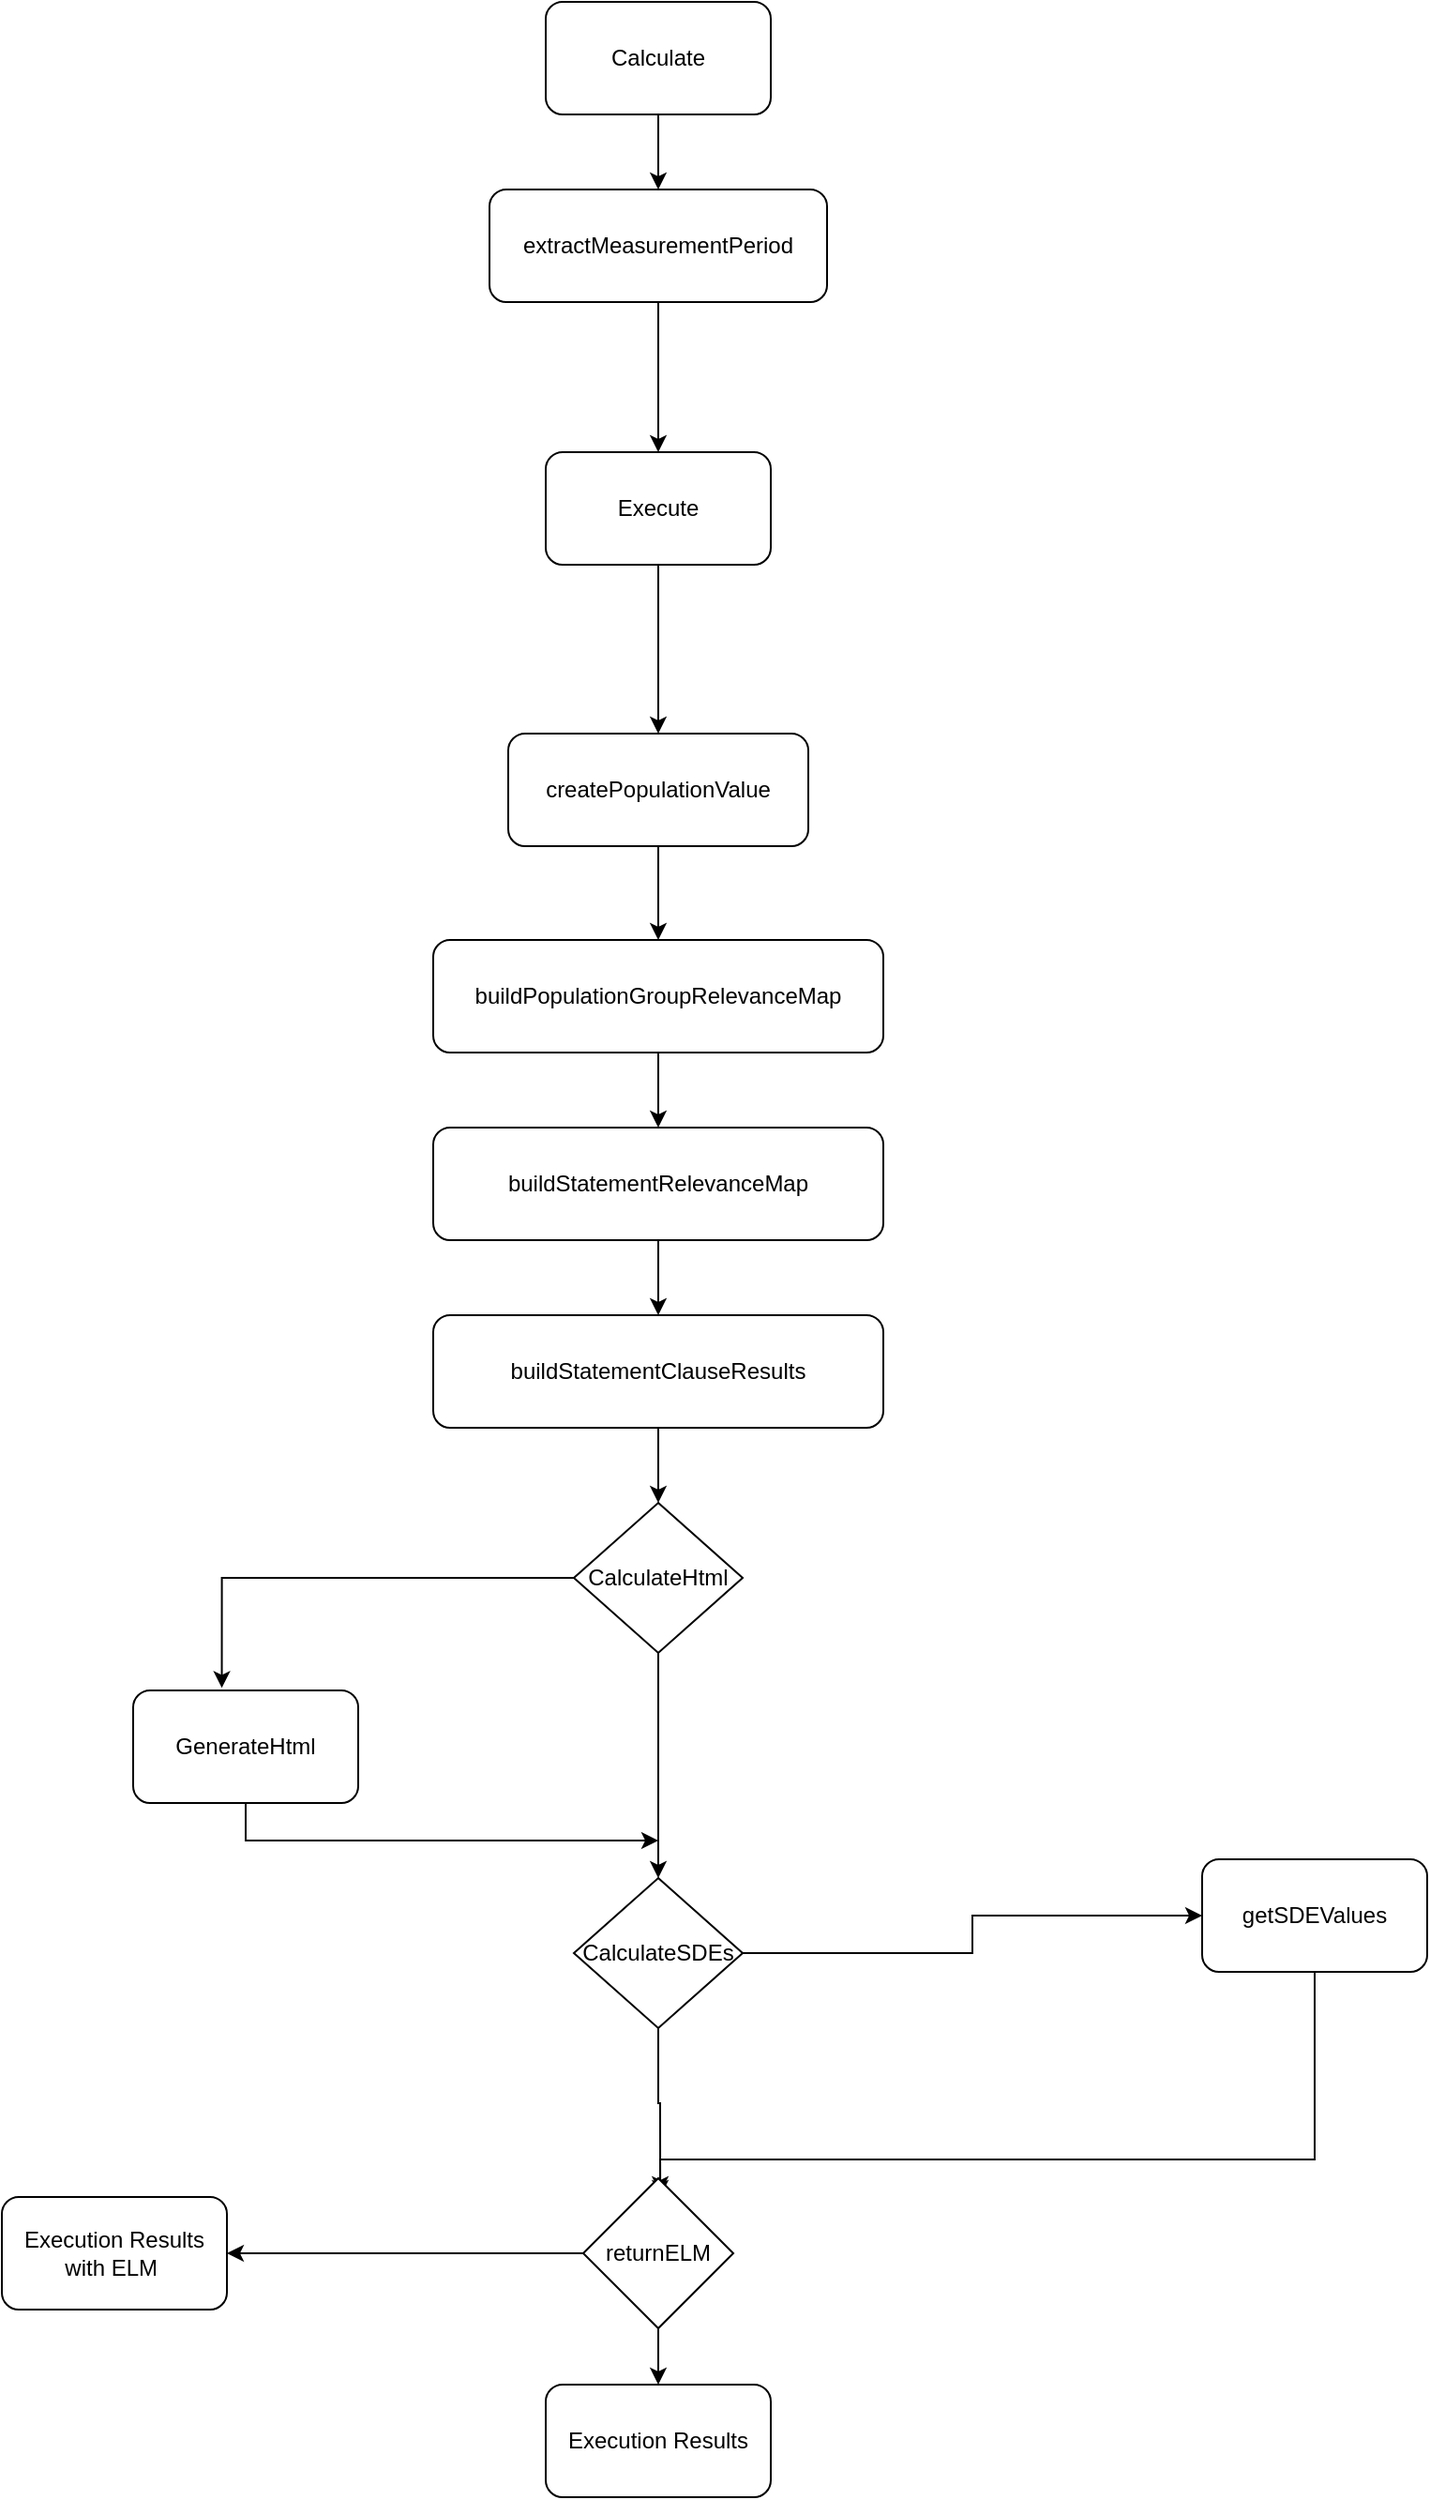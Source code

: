 <mxfile version="14.4.3" type="device"><diagram id="6dBHCjF64WQWSnDS-c6p" name="Page-1"><mxGraphModel dx="1662" dy="976" grid="1" gridSize="10" guides="1" tooltips="1" connect="1" arrows="1" fold="1" page="1" pageScale="1" pageWidth="980" pageHeight="1390" math="0" shadow="0"><root><mxCell id="0"/><mxCell id="1" parent="0"/><mxCell id="8i0pb2HfDnOaciioTn8r-1" value="" style="edgeStyle=orthogonalEdgeStyle;rounded=0;orthogonalLoop=1;jettySize=auto;html=1;" edge="1" parent="1" source="8i0pb2HfDnOaciioTn8r-2" target="8i0pb2HfDnOaciioTn8r-11"><mxGeometry relative="1" as="geometry"/></mxCell><mxCell id="8i0pb2HfDnOaciioTn8r-2" value="Calculate" style="rounded=1;whiteSpace=wrap;html=1;" vertex="1" parent="1"><mxGeometry x="330" y="10" width="120" height="60" as="geometry"/></mxCell><mxCell id="8i0pb2HfDnOaciioTn8r-3" style="edgeStyle=orthogonalEdgeStyle;rounded=0;orthogonalLoop=1;jettySize=auto;html=1;entryX=0.394;entryY=-0.022;entryDx=0;entryDy=0;entryPerimeter=0;" edge="1" parent="1" source="8i0pb2HfDnOaciioTn8r-5" target="8i0pb2HfDnOaciioTn8r-19"><mxGeometry relative="1" as="geometry"/></mxCell><mxCell id="8i0pb2HfDnOaciioTn8r-4" style="edgeStyle=orthogonalEdgeStyle;rounded=0;orthogonalLoop=1;jettySize=auto;html=1;entryX=0.5;entryY=0;entryDx=0;entryDy=0;" edge="1" parent="1" source="8i0pb2HfDnOaciioTn8r-5" target="8i0pb2HfDnOaciioTn8r-22"><mxGeometry relative="1" as="geometry"/></mxCell><mxCell id="8i0pb2HfDnOaciioTn8r-5" value="CalculateHtml" style="rhombus;whiteSpace=wrap;html=1;" vertex="1" parent="1"><mxGeometry x="345" y="810" width="90" height="80" as="geometry"/></mxCell><mxCell id="8i0pb2HfDnOaciioTn8r-6" value="" style="edgeStyle=orthogonalEdgeStyle;rounded=0;orthogonalLoop=1;jettySize=auto;html=1;" edge="1" parent="1" source="8i0pb2HfDnOaciioTn8r-7" target="8i0pb2HfDnOaciioTn8r-13"><mxGeometry relative="1" as="geometry"/></mxCell><mxCell id="8i0pb2HfDnOaciioTn8r-7" value="createPopulationValue" style="rounded=1;whiteSpace=wrap;html=1;" vertex="1" parent="1"><mxGeometry x="310" y="400" width="160" height="60" as="geometry"/></mxCell><mxCell id="8i0pb2HfDnOaciioTn8r-8" value="" style="edgeStyle=orthogonalEdgeStyle;rounded=0;orthogonalLoop=1;jettySize=auto;html=1;" edge="1" parent="1" source="8i0pb2HfDnOaciioTn8r-9" target="8i0pb2HfDnOaciioTn8r-7"><mxGeometry relative="1" as="geometry"/></mxCell><mxCell id="8i0pb2HfDnOaciioTn8r-9" value="Execute" style="rounded=1;whiteSpace=wrap;html=1;" vertex="1" parent="1"><mxGeometry x="330" y="250" width="120" height="60" as="geometry"/></mxCell><mxCell id="8i0pb2HfDnOaciioTn8r-10" value="" style="edgeStyle=orthogonalEdgeStyle;rounded=0;orthogonalLoop=1;jettySize=auto;html=1;" edge="1" parent="1" source="8i0pb2HfDnOaciioTn8r-11" target="8i0pb2HfDnOaciioTn8r-9"><mxGeometry relative="1" as="geometry"/></mxCell><mxCell id="8i0pb2HfDnOaciioTn8r-11" value="extractMeasurementPeriod" style="rounded=1;whiteSpace=wrap;html=1;" vertex="1" parent="1"><mxGeometry x="300" y="110" width="180" height="60" as="geometry"/></mxCell><mxCell id="8i0pb2HfDnOaciioTn8r-12" value="" style="edgeStyle=orthogonalEdgeStyle;rounded=0;orthogonalLoop=1;jettySize=auto;html=1;" edge="1" parent="1" source="8i0pb2HfDnOaciioTn8r-13" target="8i0pb2HfDnOaciioTn8r-15"><mxGeometry relative="1" as="geometry"/></mxCell><mxCell id="8i0pb2HfDnOaciioTn8r-13" value="buildPopulationGroupRelevanceMap" style="rounded=1;whiteSpace=wrap;html=1;" vertex="1" parent="1"><mxGeometry x="270" y="510" width="240" height="60" as="geometry"/></mxCell><mxCell id="8i0pb2HfDnOaciioTn8r-14" value="" style="edgeStyle=orthogonalEdgeStyle;rounded=0;orthogonalLoop=1;jettySize=auto;html=1;" edge="1" parent="1" source="8i0pb2HfDnOaciioTn8r-15" target="8i0pb2HfDnOaciioTn8r-17"><mxGeometry relative="1" as="geometry"/></mxCell><mxCell id="8i0pb2HfDnOaciioTn8r-15" value="buildStatementRelevanceMap" style="rounded=1;whiteSpace=wrap;html=1;" vertex="1" parent="1"><mxGeometry x="270" y="610" width="240" height="60" as="geometry"/></mxCell><mxCell id="8i0pb2HfDnOaciioTn8r-16" value="" style="edgeStyle=orthogonalEdgeStyle;rounded=0;orthogonalLoop=1;jettySize=auto;html=1;" edge="1" parent="1" source="8i0pb2HfDnOaciioTn8r-17" target="8i0pb2HfDnOaciioTn8r-5"><mxGeometry relative="1" as="geometry"/></mxCell><mxCell id="8i0pb2HfDnOaciioTn8r-17" value="buildStatementClauseResults" style="rounded=1;whiteSpace=wrap;html=1;" vertex="1" parent="1"><mxGeometry x="270" y="710" width="240" height="60" as="geometry"/></mxCell><mxCell id="8i0pb2HfDnOaciioTn8r-18" style="edgeStyle=orthogonalEdgeStyle;rounded=0;orthogonalLoop=1;jettySize=auto;html=1;exitX=0.5;exitY=1;exitDx=0;exitDy=0;" edge="1" parent="1" source="8i0pb2HfDnOaciioTn8r-19"><mxGeometry relative="1" as="geometry"><mxPoint x="390" y="990" as="targetPoint"/><Array as="points"><mxPoint x="170" y="990"/><mxPoint x="390" y="990"/></Array></mxGeometry></mxCell><mxCell id="8i0pb2HfDnOaciioTn8r-19" value="GenerateHtml" style="rounded=1;whiteSpace=wrap;html=1;" vertex="1" parent="1"><mxGeometry x="110" y="910" width="120" height="60" as="geometry"/></mxCell><mxCell id="8i0pb2HfDnOaciioTn8r-20" style="edgeStyle=orthogonalEdgeStyle;rounded=0;orthogonalLoop=1;jettySize=auto;html=1;entryX=0;entryY=0.5;entryDx=0;entryDy=0;" edge="1" parent="1" source="8i0pb2HfDnOaciioTn8r-22" target="8i0pb2HfDnOaciioTn8r-24"><mxGeometry relative="1" as="geometry"/></mxCell><mxCell id="8i0pb2HfDnOaciioTn8r-21" style="edgeStyle=orthogonalEdgeStyle;rounded=0;orthogonalLoop=1;jettySize=auto;html=1;entryX=0.513;entryY=0.125;entryDx=0;entryDy=0;entryPerimeter=0;" edge="1" parent="1" source="8i0pb2HfDnOaciioTn8r-22" target="8i0pb2HfDnOaciioTn8r-27"><mxGeometry relative="1" as="geometry"/></mxCell><mxCell id="8i0pb2HfDnOaciioTn8r-22" value="CalculateSDEs" style="rhombus;whiteSpace=wrap;html=1;" vertex="1" parent="1"><mxGeometry x="345" y="1010" width="90" height="80" as="geometry"/></mxCell><mxCell id="8i0pb2HfDnOaciioTn8r-23" style="edgeStyle=orthogonalEdgeStyle;rounded=0;orthogonalLoop=1;jettySize=auto;html=1;exitX=0.5;exitY=1;exitDx=0;exitDy=0;entryX=0.513;entryY=0.1;entryDx=0;entryDy=0;entryPerimeter=0;" edge="1" parent="1" source="8i0pb2HfDnOaciioTn8r-24" target="8i0pb2HfDnOaciioTn8r-27"><mxGeometry relative="1" as="geometry"><Array as="points"><mxPoint x="740" y="1160"/><mxPoint x="391" y="1160"/></Array></mxGeometry></mxCell><mxCell id="8i0pb2HfDnOaciioTn8r-24" value="getSDEValues" style="rounded=1;whiteSpace=wrap;html=1;" vertex="1" parent="1"><mxGeometry x="680" y="1000" width="120" height="60" as="geometry"/></mxCell><mxCell id="8i0pb2HfDnOaciioTn8r-25" style="edgeStyle=orthogonalEdgeStyle;rounded=0;orthogonalLoop=1;jettySize=auto;html=1;" edge="1" parent="1" source="8i0pb2HfDnOaciioTn8r-27"><mxGeometry relative="1" as="geometry"><mxPoint x="160" y="1210" as="targetPoint"/></mxGeometry></mxCell><mxCell id="8i0pb2HfDnOaciioTn8r-26" style="edgeStyle=orthogonalEdgeStyle;rounded=0;orthogonalLoop=1;jettySize=auto;html=1;exitX=0.5;exitY=1;exitDx=0;exitDy=0;" edge="1" parent="1" source="8i0pb2HfDnOaciioTn8r-27" target="8i0pb2HfDnOaciioTn8r-28"><mxGeometry relative="1" as="geometry"><mxPoint x="390" y="1310" as="targetPoint"/></mxGeometry></mxCell><mxCell id="8i0pb2HfDnOaciioTn8r-27" value="returnELM" style="rhombus;whiteSpace=wrap;html=1;" vertex="1" parent="1"><mxGeometry x="350" y="1170" width="80" height="80" as="geometry"/></mxCell><mxCell id="8i0pb2HfDnOaciioTn8r-28" value="Execution Results" style="rounded=1;whiteSpace=wrap;html=1;" vertex="1" parent="1"><mxGeometry x="330" y="1280" width="120" height="60" as="geometry"/></mxCell><mxCell id="8i0pb2HfDnOaciioTn8r-29" value="Execution Results with ELM&amp;nbsp;" style="rounded=1;whiteSpace=wrap;html=1;" vertex="1" parent="1"><mxGeometry x="40" y="1180" width="120" height="60" as="geometry"/></mxCell></root></mxGraphModel></diagram></mxfile>